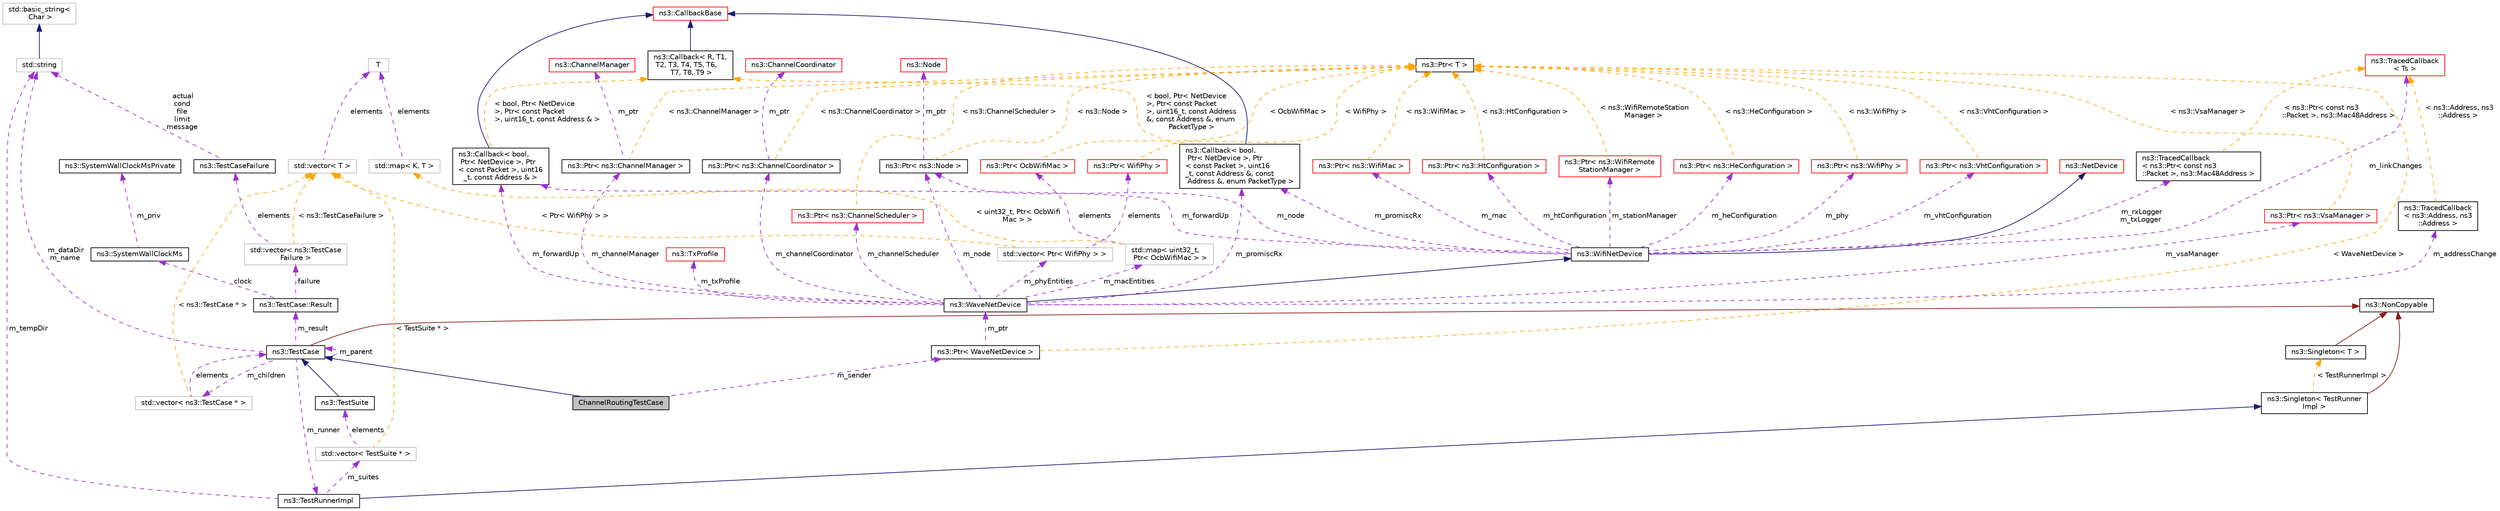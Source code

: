 digraph "ChannelRoutingTestCase"
{
 // LATEX_PDF_SIZE
  edge [fontname="Helvetica",fontsize="10",labelfontname="Helvetica",labelfontsize="10"];
  node [fontname="Helvetica",fontsize="10",shape=record];
  Node1 [label="ChannelRoutingTestCase",height=0.2,width=0.4,color="black", fillcolor="grey75", style="filled", fontcolor="black",tooltip="route packets or frames in different approaches see 1609.4-2010 chapter 5.3.4"];
  Node2 -> Node1 [dir="back",color="midnightblue",fontsize="10",style="solid",fontname="Helvetica"];
  Node2 [label="ns3::TestCase",height=0.2,width=0.4,color="black", fillcolor="white", style="filled",URL="$classns3_1_1_test_case.html",tooltip="encapsulates test code"];
  Node3 -> Node2 [dir="back",color="firebrick4",fontsize="10",style="solid",fontname="Helvetica"];
  Node3 [label="ns3::NonCopyable",height=0.2,width=0.4,color="black", fillcolor="white", style="filled",URL="$classns3_1_1_non_copyable.html",tooltip="A base class for (non-Singleton) objects which shouldn't be copied."];
  Node4 -> Node2 [dir="back",color="darkorchid3",fontsize="10",style="dashed",label=" m_children" ,fontname="Helvetica"];
  Node4 [label="std::vector\< ns3::TestCase * \>",height=0.2,width=0.4,color="grey75", fillcolor="white", style="filled",tooltip=" "];
  Node2 -> Node4 [dir="back",color="darkorchid3",fontsize="10",style="dashed",label=" elements" ,fontname="Helvetica"];
  Node5 -> Node4 [dir="back",color="orange",fontsize="10",style="dashed",label=" \< ns3::TestCase * \>" ,fontname="Helvetica"];
  Node5 [label="std::vector\< T \>",height=0.2,width=0.4,color="grey75", fillcolor="white", style="filled",tooltip=" "];
  Node6 -> Node5 [dir="back",color="darkorchid3",fontsize="10",style="dashed",label=" elements" ,fontname="Helvetica"];
  Node6 [label="T",height=0.2,width=0.4,color="grey75", fillcolor="white", style="filled",tooltip=" "];
  Node7 -> Node2 [dir="back",color="darkorchid3",fontsize="10",style="dashed",label=" m_dataDir\nm_name" ,fontname="Helvetica"];
  Node7 [label="std::string",height=0.2,width=0.4,color="grey75", fillcolor="white", style="filled",tooltip=" "];
  Node8 -> Node7 [dir="back",color="midnightblue",fontsize="10",style="solid",fontname="Helvetica"];
  Node8 [label="std::basic_string\<\l Char \>",height=0.2,width=0.4,color="grey75", fillcolor="white", style="filled",tooltip=" "];
  Node9 -> Node2 [dir="back",color="darkorchid3",fontsize="10",style="dashed",label=" m_runner" ,fontname="Helvetica"];
  Node9 [label="ns3::TestRunnerImpl",height=0.2,width=0.4,color="black", fillcolor="white", style="filled",URL="$classns3_1_1_test_runner_impl.html",tooltip="Container for all tests."];
  Node10 -> Node9 [dir="back",color="midnightblue",fontsize="10",style="solid",fontname="Helvetica"];
  Node10 [label="ns3::Singleton\< TestRunner\lImpl \>",height=0.2,width=0.4,color="black", fillcolor="white", style="filled",URL="$classns3_1_1_singleton.html",tooltip=" "];
  Node3 -> Node10 [dir="back",color="firebrick4",fontsize="10",style="solid",fontname="Helvetica"];
  Node11 -> Node10 [dir="back",color="orange",fontsize="10",style="dashed",label=" \< TestRunnerImpl \>" ,fontname="Helvetica"];
  Node11 [label="ns3::Singleton\< T \>",height=0.2,width=0.4,color="black", fillcolor="white", style="filled",URL="$classns3_1_1_singleton.html",tooltip="A template singleton."];
  Node3 -> Node11 [dir="back",color="firebrick4",fontsize="10",style="solid",fontname="Helvetica"];
  Node12 -> Node9 [dir="back",color="darkorchid3",fontsize="10",style="dashed",label=" m_suites" ,fontname="Helvetica"];
  Node12 [label="std::vector\< TestSuite * \>",height=0.2,width=0.4,color="grey75", fillcolor="white", style="filled",tooltip=" "];
  Node13 -> Node12 [dir="back",color="darkorchid3",fontsize="10",style="dashed",label=" elements" ,fontname="Helvetica"];
  Node13 [label="ns3::TestSuite",height=0.2,width=0.4,color="black", fillcolor="white", style="filled",URL="$classns3_1_1_test_suite.html",tooltip="A suite of tests to run."];
  Node2 -> Node13 [dir="back",color="midnightblue",fontsize="10",style="solid",fontname="Helvetica"];
  Node5 -> Node12 [dir="back",color="orange",fontsize="10",style="dashed",label=" \< TestSuite * \>" ,fontname="Helvetica"];
  Node7 -> Node9 [dir="back",color="darkorchid3",fontsize="10",style="dashed",label=" m_tempDir" ,fontname="Helvetica"];
  Node2 -> Node2 [dir="back",color="darkorchid3",fontsize="10",style="dashed",label=" m_parent" ,fontname="Helvetica"];
  Node14 -> Node2 [dir="back",color="darkorchid3",fontsize="10",style="dashed",label=" m_result" ,fontname="Helvetica"];
  Node14 [label="ns3::TestCase::Result",height=0.2,width=0.4,color="black", fillcolor="white", style="filled",URL="$structns3_1_1_test_case_1_1_result.html",tooltip="Container for results from a TestCase."];
  Node15 -> Node14 [dir="back",color="darkorchid3",fontsize="10",style="dashed",label=" failure" ,fontname="Helvetica"];
  Node15 [label="std::vector\< ns3::TestCase\lFailure \>",height=0.2,width=0.4,color="grey75", fillcolor="white", style="filled",tooltip=" "];
  Node16 -> Node15 [dir="back",color="darkorchid3",fontsize="10",style="dashed",label=" elements" ,fontname="Helvetica"];
  Node16 [label="ns3::TestCaseFailure",height=0.2,width=0.4,color="black", fillcolor="white", style="filled",URL="$structns3_1_1_test_case_failure.html",tooltip="Container for details of a test failure."];
  Node7 -> Node16 [dir="back",color="darkorchid3",fontsize="10",style="dashed",label=" actual\ncond\nfile\nlimit\nmessage" ,fontname="Helvetica"];
  Node5 -> Node15 [dir="back",color="orange",fontsize="10",style="dashed",label=" \< ns3::TestCaseFailure \>" ,fontname="Helvetica"];
  Node17 -> Node14 [dir="back",color="darkorchid3",fontsize="10",style="dashed",label=" clock" ,fontname="Helvetica"];
  Node17 [label="ns3::SystemWallClockMs",height=0.2,width=0.4,color="black", fillcolor="white", style="filled",URL="$classns3_1_1_system_wall_clock_ms.html",tooltip="Measure elapsed wall clock time in milliseconds."];
  Node18 -> Node17 [dir="back",color="darkorchid3",fontsize="10",style="dashed",label=" m_priv" ,fontname="Helvetica"];
  Node18 [label="ns3::SystemWallClockMsPrivate",height=0.2,width=0.4,color="black", fillcolor="white", style="filled",URL="$classns3_1_1_system_wall_clock_ms_private.html",tooltip="System-dependent implementation for SystemWallClockMs."];
  Node19 -> Node1 [dir="back",color="darkorchid3",fontsize="10",style="dashed",label=" m_sender" ,fontname="Helvetica"];
  Node19 [label="ns3::Ptr\< WaveNetDevice \>",height=0.2,width=0.4,color="black", fillcolor="white", style="filled",URL="$classns3_1_1_ptr.html",tooltip=" "];
  Node20 -> Node19 [dir="back",color="darkorchid3",fontsize="10",style="dashed",label=" m_ptr" ,fontname="Helvetica"];
  Node20 [label="ns3::WaveNetDevice",height=0.2,width=0.4,color="black", fillcolor="white", style="filled",URL="$classns3_1_1_wave_net_device.html",tooltip="This class holds together multiple, ns3::WifiPhy, and ns3::OcbWifiMac (including ns3::WifiRemoteStati..."];
  Node21 -> Node20 [dir="back",color="midnightblue",fontsize="10",style="solid",fontname="Helvetica"];
  Node21 [label="ns3::WifiNetDevice",height=0.2,width=0.4,color="black", fillcolor="white", style="filled",URL="$classns3_1_1_wifi_net_device.html",tooltip="Hold together all Wifi-related objects."];
  Node22 -> Node21 [dir="back",color="midnightblue",fontsize="10",style="solid",fontname="Helvetica"];
  Node22 [label="ns3::NetDevice",height=0.2,width=0.4,color="red", fillcolor="white", style="filled",URL="$classns3_1_1_net_device.html",tooltip="Network layer to device interface."];
  Node30 -> Node21 [dir="back",color="darkorchid3",fontsize="10",style="dashed",label=" m_mac" ,fontname="Helvetica"];
  Node30 [label="ns3::Ptr\< ns3::WifiMac \>",height=0.2,width=0.4,color="red", fillcolor="white", style="filled",URL="$classns3_1_1_ptr.html",tooltip=" "];
  Node40 -> Node30 [dir="back",color="orange",fontsize="10",style="dashed",label=" \< ns3::WifiMac \>" ,fontname="Helvetica"];
  Node40 [label="ns3::Ptr\< T \>",height=0.2,width=0.4,color="black", fillcolor="white", style="filled",URL="$classns3_1_1_ptr.html",tooltip="Smart pointer class similar to boost::intrusive_ptr."];
  Node44 -> Node21 [dir="back",color="darkorchid3",fontsize="10",style="dashed",label=" m_rxLogger\nm_txLogger" ,fontname="Helvetica"];
  Node44 [label="ns3::TracedCallback\l\< ns3::Ptr\< const ns3\l::Packet \>, ns3::Mac48Address \>",height=0.2,width=0.4,color="black", fillcolor="white", style="filled",URL="$classns3_1_1_traced_callback.html",tooltip=" "];
  Node33 -> Node44 [dir="back",color="orange",fontsize="10",style="dashed",label=" \< ns3::Ptr\< const ns3\l::Packet \>, ns3::Mac48Address \>" ,fontname="Helvetica"];
  Node33 [label="ns3::TracedCallback\l\< Ts \>",height=0.2,width=0.4,color="red", fillcolor="white", style="filled",URL="$classns3_1_1_traced_callback.html",tooltip="Forward calls to a chain of Callback."];
  Node45 -> Node21 [dir="back",color="darkorchid3",fontsize="10",style="dashed",label=" m_promiscRx" ,fontname="Helvetica"];
  Node45 [label="ns3::Callback\< bool,\l Ptr\< NetDevice \>, Ptr\l\< const Packet \>, uint16\l_t, const Address &, const\l Address &, enum PacketType \>",height=0.2,width=0.4,color="black", fillcolor="white", style="filled",URL="$classns3_1_1_callback.html",tooltip=" "];
  Node36 -> Node45 [dir="back",color="midnightblue",fontsize="10",style="solid",fontname="Helvetica"];
  Node36 [label="ns3::CallbackBase",height=0.2,width=0.4,color="red", fillcolor="white", style="filled",URL="$classns3_1_1_callback_base.html",tooltip="Base class for Callback class."];
  Node41 -> Node45 [dir="back",color="orange",fontsize="10",style="dashed",label=" \< bool, Ptr\< NetDevice\l \>, Ptr\< const Packet\l \>, uint16_t, const Address\l &, const Address &, enum\l PacketType \>" ,fontname="Helvetica"];
  Node41 [label="ns3::Callback\< R, T1,\l T2, T3, T4, T5, T6,\l T7, T8, T9 \>",height=0.2,width=0.4,color="black", fillcolor="white", style="filled",URL="$classns3_1_1_callback.html",tooltip="Callback template class."];
  Node36 -> Node41 [dir="back",color="midnightblue",fontsize="10",style="solid",fontname="Helvetica"];
  Node46 -> Node21 [dir="back",color="darkorchid3",fontsize="10",style="dashed",label=" m_htConfiguration" ,fontname="Helvetica"];
  Node46 [label="ns3::Ptr\< ns3::HtConfiguration \>",height=0.2,width=0.4,color="red", fillcolor="white", style="filled",URL="$classns3_1_1_ptr.html",tooltip=" "];
  Node40 -> Node46 [dir="back",color="orange",fontsize="10",style="dashed",label=" \< ns3::HtConfiguration \>" ,fontname="Helvetica"];
  Node48 -> Node21 [dir="back",color="darkorchid3",fontsize="10",style="dashed",label=" m_stationManager" ,fontname="Helvetica"];
  Node48 [label="ns3::Ptr\< ns3::WifiRemote\lStationManager \>",height=0.2,width=0.4,color="red", fillcolor="white", style="filled",URL="$classns3_1_1_ptr.html",tooltip=" "];
  Node40 -> Node48 [dir="back",color="orange",fontsize="10",style="dashed",label=" \< ns3::WifiRemoteStation\lManager \>" ,fontname="Helvetica"];
  Node178 -> Node21 [dir="back",color="darkorchid3",fontsize="10",style="dashed",label=" m_node" ,fontname="Helvetica"];
  Node178 [label="ns3::Ptr\< ns3::Node \>",height=0.2,width=0.4,color="black", fillcolor="white", style="filled",URL="$classns3_1_1_ptr.html",tooltip=" "];
  Node179 -> Node178 [dir="back",color="darkorchid3",fontsize="10",style="dashed",label=" m_ptr" ,fontname="Helvetica"];
  Node179 [label="ns3::Node",height=0.2,width=0.4,color="red", fillcolor="white", style="filled",URL="$classns3_1_1_node.html",tooltip="A network Node."];
  Node40 -> Node178 [dir="back",color="orange",fontsize="10",style="dashed",label=" \< ns3::Node \>" ,fontname="Helvetica"];
  Node33 -> Node21 [dir="back",color="darkorchid3",fontsize="10",style="dashed",label=" m_linkChanges" ,fontname="Helvetica"];
  Node203 -> Node21 [dir="back",color="darkorchid3",fontsize="10",style="dashed",label=" m_forwardUp" ,fontname="Helvetica"];
  Node203 [label="ns3::Callback\< bool,\l Ptr\< NetDevice \>, Ptr\l\< const Packet \>, uint16\l_t, const Address & \>",height=0.2,width=0.4,color="black", fillcolor="white", style="filled",URL="$classns3_1_1_callback.html",tooltip=" "];
  Node36 -> Node203 [dir="back",color="midnightblue",fontsize="10",style="solid",fontname="Helvetica"];
  Node41 -> Node203 [dir="back",color="orange",fontsize="10",style="dashed",label=" \< bool, Ptr\< NetDevice\l \>, Ptr\< const Packet\l \>, uint16_t, const Address & \>" ,fontname="Helvetica"];
  Node204 -> Node21 [dir="back",color="darkorchid3",fontsize="10",style="dashed",label=" m_heConfiguration" ,fontname="Helvetica"];
  Node204 [label="ns3::Ptr\< ns3::HeConfiguration \>",height=0.2,width=0.4,color="red", fillcolor="white", style="filled",URL="$classns3_1_1_ptr.html",tooltip=" "];
  Node40 -> Node204 [dir="back",color="orange",fontsize="10",style="dashed",label=" \< ns3::HeConfiguration \>" ,fontname="Helvetica"];
  Node73 -> Node21 [dir="back",color="darkorchid3",fontsize="10",style="dashed",label=" m_phy" ,fontname="Helvetica"];
  Node73 [label="ns3::Ptr\< ns3::WifiPhy \>",height=0.2,width=0.4,color="red", fillcolor="white", style="filled",URL="$classns3_1_1_ptr.html",tooltip=" "];
  Node40 -> Node73 [dir="back",color="orange",fontsize="10",style="dashed",label=" \< ns3::WifiPhy \>" ,fontname="Helvetica"];
  Node206 -> Node21 [dir="back",color="darkorchid3",fontsize="10",style="dashed",label=" m_vhtConfiguration" ,fontname="Helvetica"];
  Node206 [label="ns3::Ptr\< ns3::VhtConfiguration \>",height=0.2,width=0.4,color="red", fillcolor="white", style="filled",URL="$classns3_1_1_ptr.html",tooltip=" "];
  Node40 -> Node206 [dir="back",color="orange",fontsize="10",style="dashed",label=" \< ns3::VhtConfiguration \>" ,fontname="Helvetica"];
  Node45 -> Node20 [dir="back",color="darkorchid3",fontsize="10",style="dashed",label=" m_promiscRx" ,fontname="Helvetica"];
  Node208 -> Node20 [dir="back",color="darkorchid3",fontsize="10",style="dashed",label=" m_macEntities" ,fontname="Helvetica"];
  Node208 [label="std::map\< uint32_t,\l Ptr\< OcbWifiMac \> \>",height=0.2,width=0.4,color="grey75", fillcolor="white", style="filled",tooltip=" "];
  Node209 -> Node208 [dir="back",color="darkorchid3",fontsize="10",style="dashed",label=" elements" ,fontname="Helvetica"];
  Node209 [label="ns3::Ptr\< OcbWifiMac \>",height=0.2,width=0.4,color="red", fillcolor="white", style="filled",URL="$classns3_1_1_ptr.html",tooltip=" "];
  Node40 -> Node209 [dir="back",color="orange",fontsize="10",style="dashed",label=" \< OcbWifiMac \>" ,fontname="Helvetica"];
  Node80 -> Node208 [dir="back",color="orange",fontsize="10",style="dashed",label=" \< uint32_t, Ptr\< OcbWifi\lMac \> \>" ,fontname="Helvetica"];
  Node80 [label="std::map\< K, T \>",height=0.2,width=0.4,color="grey75", fillcolor="white", style="filled",tooltip=" "];
  Node6 -> Node80 [dir="back",color="darkorchid3",fontsize="10",style="dashed",label=" elements" ,fontname="Helvetica"];
  Node281 -> Node20 [dir="back",color="darkorchid3",fontsize="10",style="dashed",label=" m_phyEntities" ,fontname="Helvetica"];
  Node281 [label="std::vector\< Ptr\< WifiPhy \> \>",height=0.2,width=0.4,color="grey75", fillcolor="white", style="filled",tooltip=" "];
  Node282 -> Node281 [dir="back",color="darkorchid3",fontsize="10",style="dashed",label=" elements" ,fontname="Helvetica"];
  Node282 [label="ns3::Ptr\< WifiPhy \>",height=0.2,width=0.4,color="red", fillcolor="white", style="filled",URL="$classns3_1_1_ptr.html",tooltip=" "];
  Node40 -> Node282 [dir="back",color="orange",fontsize="10",style="dashed",label=" \< WifiPhy \>" ,fontname="Helvetica"];
  Node5 -> Node281 [dir="back",color="orange",fontsize="10",style="dashed",label=" \< Ptr\< WifiPhy \> \>" ,fontname="Helvetica"];
  Node178 -> Node20 [dir="back",color="darkorchid3",fontsize="10",style="dashed",label=" m_node" ,fontname="Helvetica"];
  Node283 -> Node20 [dir="back",color="darkorchid3",fontsize="10",style="dashed",label=" m_channelCoordinator" ,fontname="Helvetica"];
  Node283 [label="ns3::Ptr\< ns3::ChannelCoordinator \>",height=0.2,width=0.4,color="black", fillcolor="white", style="filled",URL="$classns3_1_1_ptr.html",tooltip=" "];
  Node284 -> Node283 [dir="back",color="darkorchid3",fontsize="10",style="dashed",label=" m_ptr" ,fontname="Helvetica"];
  Node284 [label="ns3::ChannelCoordinator",height=0.2,width=0.4,color="red", fillcolor="white", style="filled",URL="$classns3_1_1_channel_coordinator.html",tooltip="ChannelCoordinator deals with channel coordination in data plane (see 1609.4 chapter 5...."];
  Node40 -> Node283 [dir="back",color="orange",fontsize="10",style="dashed",label=" \< ns3::ChannelCoordinator \>" ,fontname="Helvetica"];
  Node203 -> Node20 [dir="back",color="darkorchid3",fontsize="10",style="dashed",label=" m_forwardUp" ,fontname="Helvetica"];
  Node289 -> Node20 [dir="back",color="darkorchid3",fontsize="10",style="dashed",label=" m_channelManager" ,fontname="Helvetica"];
  Node289 [label="ns3::Ptr\< ns3::ChannelManager \>",height=0.2,width=0.4,color="black", fillcolor="white", style="filled",URL="$classns3_1_1_ptr.html",tooltip=" "];
  Node290 -> Node289 [dir="back",color="darkorchid3",fontsize="10",style="dashed",label=" m_ptr" ,fontname="Helvetica"];
  Node290 [label="ns3::ChannelManager",height=0.2,width=0.4,color="red", fillcolor="white", style="filled",URL="$classns3_1_1_channel_manager.html",tooltip="manage 7 WaveChannels and the tx information such as data rate and txPowerLevel."];
  Node40 -> Node289 [dir="back",color="orange",fontsize="10",style="dashed",label=" \< ns3::ChannelManager \>" ,fontname="Helvetica"];
  Node293 -> Node20 [dir="back",color="darkorchid3",fontsize="10",style="dashed",label=" m_txProfile" ,fontname="Helvetica"];
  Node293 [label="ns3::TxProfile",height=0.2,width=0.4,color="red", fillcolor="white", style="filled",URL="$structns3_1_1_tx_profile.html",tooltip=" "];
  Node294 -> Node20 [dir="back",color="darkorchid3",fontsize="10",style="dashed",label=" m_vsaManager" ,fontname="Helvetica"];
  Node294 [label="ns3::Ptr\< ns3::VsaManager \>",height=0.2,width=0.4,color="red", fillcolor="white", style="filled",URL="$classns3_1_1_ptr.html",tooltip=" "];
  Node40 -> Node294 [dir="back",color="orange",fontsize="10",style="dashed",label=" \< ns3::VsaManager \>" ,fontname="Helvetica"];
  Node301 -> Node20 [dir="back",color="darkorchid3",fontsize="10",style="dashed",label=" m_addressChange" ,fontname="Helvetica"];
  Node301 [label="ns3::TracedCallback\l\< ns3::Address, ns3\l::Address \>",height=0.2,width=0.4,color="black", fillcolor="white", style="filled",URL="$classns3_1_1_traced_callback.html",tooltip=" "];
  Node33 -> Node301 [dir="back",color="orange",fontsize="10",style="dashed",label=" \< ns3::Address, ns3\l::Address \>" ,fontname="Helvetica"];
  Node302 -> Node20 [dir="back",color="darkorchid3",fontsize="10",style="dashed",label=" m_channelScheduler" ,fontname="Helvetica"];
  Node302 [label="ns3::Ptr\< ns3::ChannelScheduler \>",height=0.2,width=0.4,color="red", fillcolor="white", style="filled",URL="$classns3_1_1_ptr.html",tooltip=" "];
  Node40 -> Node302 [dir="back",color="orange",fontsize="10",style="dashed",label=" \< ns3::ChannelScheduler \>" ,fontname="Helvetica"];
  Node40 -> Node19 [dir="back",color="orange",fontsize="10",style="dashed",label=" \< WaveNetDevice \>" ,fontname="Helvetica"];
}
